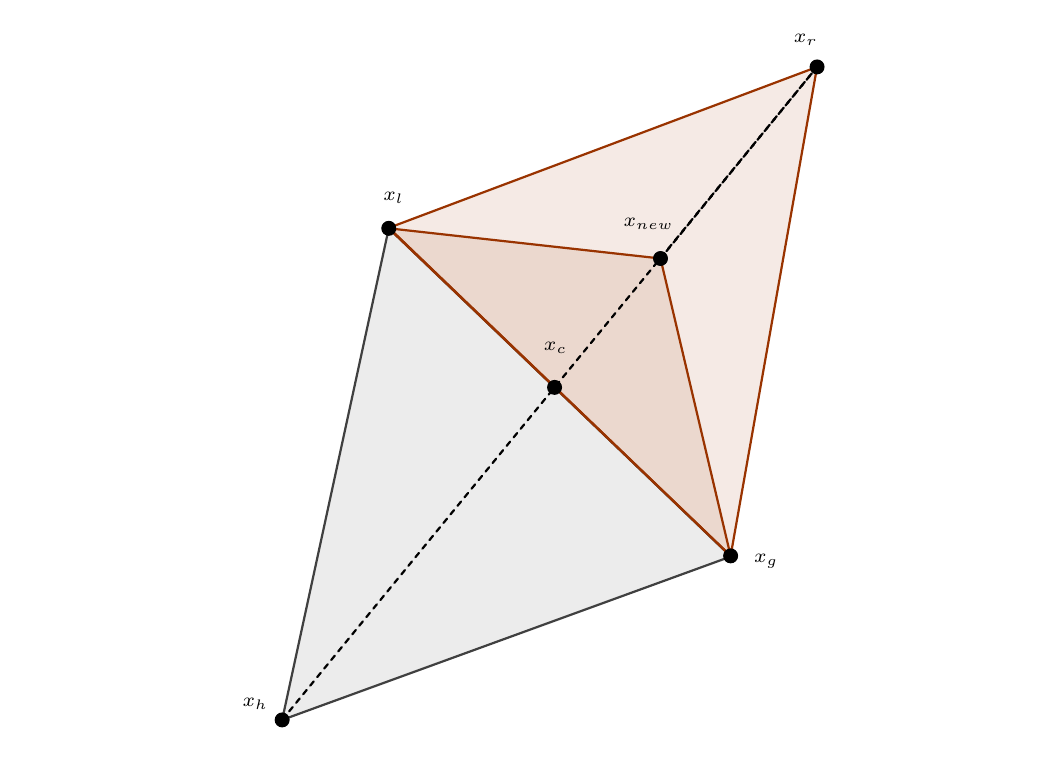 \definecolor{zzttqq}{rgb}{0.6,0.2,0.}
\definecolor{uququq}{rgb}{0.251,0.251,0.251}
\begin{tikzpicture}[line cap=round,line join=round,>=triangle 45,x=0.4cm,y=0.4cm]
\clip(-4.495,0.904) rectangle (26.803,23.304);
\fill[line width=0.8pt,color=uququq,fill=uququq,fill opacity=0.1] (6.384,16.933) -- (2.999,1.325) -- (17.246,6.513) -- cycle;
\fill[line width=0.8pt,color=zzttqq,fill=zzttqq,fill opacity=0.1] (6.389,16.949) -- (17.238,6.533) -- (19.983,22.057) -- cycle;
\fill[line width=0.8pt,color=zzttqq,fill=zzttqq,fill opacity=0.1] (6.384,16.933) -- (15.012,15.975) -- (17.238,6.533) -- cycle;
\draw [line width=0.8pt,color=uququq] (6.384,16.933)-- (2.999,1.325);
\draw [line width=0.8pt,color=uququq] (2.999,1.325)-- (17.246,6.513);
\draw [line width=0.8pt,color=uququq] (17.246,6.513)-- (6.384,16.933);
\draw [line width=0.8pt,color=zzttqq] (6.389,16.949)-- (17.238,6.533);
\draw [line width=0.8pt,color=zzttqq] (17.238,6.533)-- (19.983,22.057);
\draw [line width=0.8pt,color=zzttqq] (19.983,22.057)-- (6.389,16.949);
\draw [line width=0.8pt,dash pattern=on 2pt off 2pt] (2.999,1.325)-- (19.983,22.057);
\draw [line width=0.8pt,color=zzttqq] (6.384,16.933)-- (15.012,15.975);
\draw [line width=0.8pt,color=zzttqq] (15.012,15.975)-- (17.238,6.533);
\draw [line width=0.8pt,color=zzttqq] (17.238,6.533)-- (6.384,16.933);
\draw [line width=0.8pt,dash pattern=on 2pt off 2pt] (19.983,22.057)-- (15.012,15.975);
\begin{scriptsize}
\draw [fill=black] (6.384,16.933) circle (2.5pt);
\draw[color=black] (6.54,17.909) node {$x_l$};
\draw [fill=black] (2.999,1.325) circle (2.5pt);
\draw[color=black] (2.149,1.843) node {$x_h$};
\draw [fill=black] (17.238,6.533) circle (2.5pt);
\draw[color=black] (18.366,6.377) node {$x_g$};
\draw [fill=black] (19.983,22.057) circle (2.5pt);
\draw[color=black] (19.62,22.913) node {$x_r$};
\draw [fill=black] (11.648,11.883) circle (2.5pt);
\draw[color=black] (11.676,13.14) node {$x_c$};
\draw [fill=black] (15.012,15.975) circle (2.5pt);
\draw[color=black] (14.633,17.088) node {$x_{new}$};
\end{scriptsize}
\end{tikzpicture}